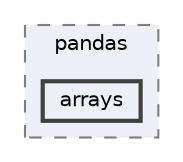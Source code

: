 digraph "/home/jam/Research/IRES-2025/dev/src/llm-scripts/testing/hypothesis-testing/hyp-env/lib/python3.12/site-packages/pandas/arrays"
{
 // LATEX_PDF_SIZE
  bgcolor="transparent";
  edge [fontname=Helvetica,fontsize=10,labelfontname=Helvetica,labelfontsize=10];
  node [fontname=Helvetica,fontsize=10,shape=box,height=0.2,width=0.4];
  compound=true
  subgraph clusterdir_5c0b22d2391c9e6a1f2a40dde4e8dc94 {
    graph [ bgcolor="#edf0f7", pencolor="grey50", label="pandas", fontname=Helvetica,fontsize=10 style="filled,dashed", URL="dir_5c0b22d2391c9e6a1f2a40dde4e8dc94.html",tooltip=""]
  dir_d8a4041f68e6104ca50cb05e0a24b30a [label="arrays", fillcolor="#edf0f7", color="grey25", style="filled,bold", URL="dir_d8a4041f68e6104ca50cb05e0a24b30a.html",tooltip=""];
  }
}
